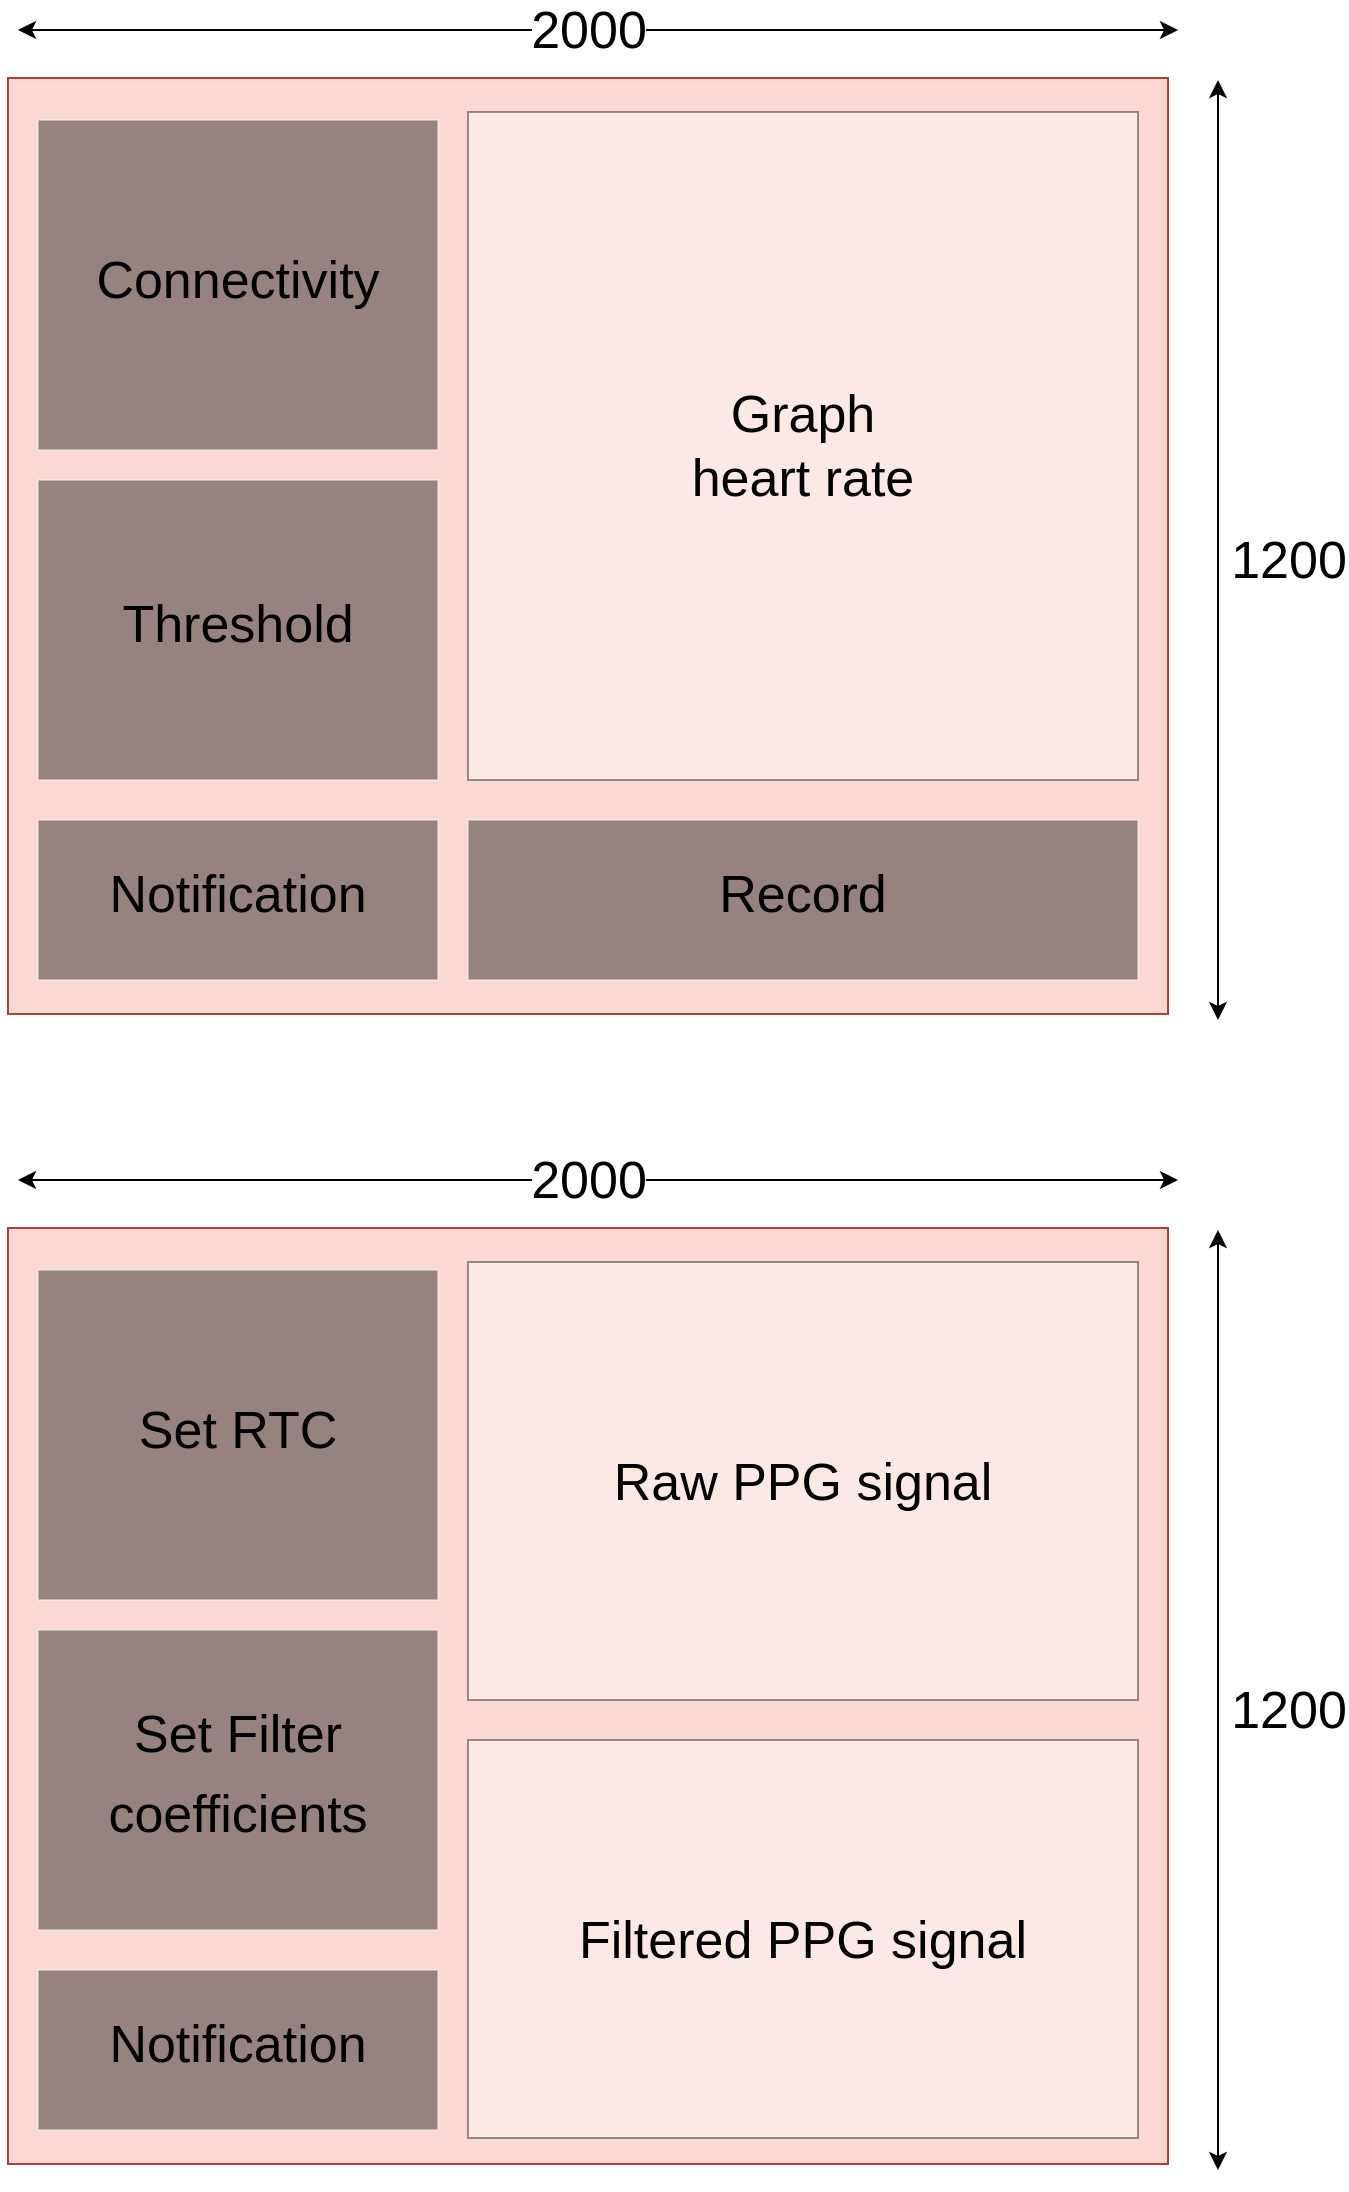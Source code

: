 <mxfile>
    <diagram id="IKoPhro0632xx9iPFfSu" name="OLED">
        <mxGraphModel dx="1744" dy="1251" grid="1" gridSize="5" guides="1" tooltips="1" connect="1" arrows="1" fold="1" page="0" pageScale="1" pageWidth="850" pageHeight="1100" math="0" shadow="0">
            <root>
                <mxCell id="0"/>
                <mxCell id="1" parent="0"/>
                <mxCell id="2" value="" style="rounded=0;whiteSpace=wrap;html=1;fillColor=#fad9d5;strokeColor=#ae4132;" parent="1" vertex="1">
                    <mxGeometry x="145" y="89" width="580" height="468" as="geometry"/>
                </mxCell>
                <mxCell id="3" value="&lt;font style=&quot;font-size: 26px;&quot;&gt;Graph&lt;br&gt;heart rate&lt;br&gt;&lt;/font&gt;" style="rounded=0;whiteSpace=wrap;html=1;opacity=40;imageWidth=24;imageHeight=24;" parent="1" vertex="1">
                    <mxGeometry x="375" y="106" width="335" height="334" as="geometry"/>
                </mxCell>
                <mxCell id="6" value="&lt;p style=&quot;line-height: 50%;&quot;&gt;&lt;font style=&quot;font-size: 26px;&quot;&gt;Connectivity&lt;/font&gt;&lt;/p&gt;" style="rounded=0;whiteSpace=wrap;html=1;fontSize=8;opacity=40;fillColor=#000000;strokeColor=#FFFFFF;" parent="1" vertex="1">
                    <mxGeometry x="160" y="110" width="200" height="165" as="geometry"/>
                </mxCell>
                <mxCell id="7" value="" style="endArrow=classic;startArrow=classic;html=1;" parent="1" edge="1">
                    <mxGeometry width="50" height="50" relative="1" as="geometry">
                        <mxPoint x="750" y="560" as="sourcePoint"/>
                        <mxPoint x="750" y="90" as="targetPoint"/>
                    </mxGeometry>
                </mxCell>
                <mxCell id="20" value="&lt;span style=&quot;font-size: 26px;&quot;&gt;1200&lt;/span&gt;" style="edgeLabel;html=1;align=center;verticalAlign=middle;resizable=0;points=[];fontSize=2;" parent="7" vertex="1" connectable="0">
                    <mxGeometry x="-0.053" y="1" relative="1" as="geometry">
                        <mxPoint x="36" y="-8" as="offset"/>
                    </mxGeometry>
                </mxCell>
                <mxCell id="9" value="" style="endArrow=classic;startArrow=classic;html=1;fontSize=5;" parent="1" edge="1">
                    <mxGeometry width="50" height="50" relative="1" as="geometry">
                        <mxPoint x="150" y="65" as="sourcePoint"/>
                        <mxPoint x="730" y="65" as="targetPoint"/>
                    </mxGeometry>
                </mxCell>
                <mxCell id="21" value="2000" style="edgeLabel;html=1;align=center;verticalAlign=middle;resizable=0;points=[];fontSize=26;" parent="9" vertex="1" connectable="0">
                    <mxGeometry x="-0.086" relative="1" as="geometry">
                        <mxPoint x="20" as="offset"/>
                    </mxGeometry>
                </mxCell>
                <mxCell id="14" value="&lt;p style=&quot;line-height: 50%;&quot;&gt;&lt;font style=&quot;font-size: 26px;&quot;&gt;Threshold&lt;/font&gt;&lt;/p&gt;" style="rounded=0;whiteSpace=wrap;html=1;fontSize=8;opacity=40;fillColor=#000000;strokeColor=#FFFFFF;" parent="1" vertex="1">
                    <mxGeometry x="160" y="290" width="200" height="150" as="geometry"/>
                </mxCell>
                <mxCell id="15" value="&lt;p style=&quot;line-height: 50%;&quot;&gt;&lt;font style=&quot;font-size: 26px;&quot;&gt;Notification&lt;/font&gt;&lt;/p&gt;" style="rounded=0;whiteSpace=wrap;html=1;fontSize=8;opacity=40;fillColor=#000000;strokeColor=#FFFFFF;" parent="1" vertex="1">
                    <mxGeometry x="160" y="460" width="200" height="80" as="geometry"/>
                </mxCell>
                <mxCell id="16" value="&lt;p style=&quot;line-height: 50%;&quot;&gt;&lt;span style=&quot;font-size: 26px;&quot;&gt;Record&lt;/span&gt;&lt;/p&gt;" style="rounded=0;whiteSpace=wrap;html=1;fontSize=8;opacity=40;fillColor=#000000;strokeColor=#FFFFFF;" parent="1" vertex="1">
                    <mxGeometry x="375" y="460" width="335" height="80" as="geometry"/>
                </mxCell>
                <mxCell id="22" value="" style="rounded=0;whiteSpace=wrap;html=1;fillColor=#fad9d5;strokeColor=#ae4132;" vertex="1" parent="1">
                    <mxGeometry x="145" y="664" width="580" height="468" as="geometry"/>
                </mxCell>
                <mxCell id="23" value="&lt;font style=&quot;font-size: 26px;&quot;&gt;Raw PPG signal&lt;br&gt;&lt;/font&gt;" style="rounded=0;whiteSpace=wrap;html=1;opacity=40;imageWidth=24;imageHeight=24;" vertex="1" parent="1">
                    <mxGeometry x="375" y="681" width="335" height="219" as="geometry"/>
                </mxCell>
                <mxCell id="24" value="&lt;p style=&quot;line-height: 50%;&quot;&gt;&lt;span style=&quot;font-size: 26px;&quot;&gt;Set RTC&lt;/span&gt;&lt;/p&gt;" style="rounded=0;whiteSpace=wrap;html=1;fontSize=8;opacity=40;fillColor=#000000;strokeColor=#FFFFFF;" vertex="1" parent="1">
                    <mxGeometry x="160" y="685" width="200" height="165" as="geometry"/>
                </mxCell>
                <mxCell id="25" value="" style="endArrow=classic;startArrow=classic;html=1;" edge="1" parent="1">
                    <mxGeometry width="50" height="50" relative="1" as="geometry">
                        <mxPoint x="750" y="1135" as="sourcePoint"/>
                        <mxPoint x="750" y="665" as="targetPoint"/>
                    </mxGeometry>
                </mxCell>
                <mxCell id="26" value="&lt;span style=&quot;font-size: 26px;&quot;&gt;1200&lt;/span&gt;" style="edgeLabel;html=1;align=center;verticalAlign=middle;resizable=0;points=[];fontSize=2;" vertex="1" connectable="0" parent="25">
                    <mxGeometry x="-0.053" y="1" relative="1" as="geometry">
                        <mxPoint x="36" y="-8" as="offset"/>
                    </mxGeometry>
                </mxCell>
                <mxCell id="27" value="" style="endArrow=classic;startArrow=classic;html=1;fontSize=5;" edge="1" parent="1">
                    <mxGeometry width="50" height="50" relative="1" as="geometry">
                        <mxPoint x="150" y="640" as="sourcePoint"/>
                        <mxPoint x="730" y="640" as="targetPoint"/>
                    </mxGeometry>
                </mxCell>
                <mxCell id="28" value="2000" style="edgeLabel;html=1;align=center;verticalAlign=middle;resizable=0;points=[];fontSize=26;" vertex="1" connectable="0" parent="27">
                    <mxGeometry x="-0.086" relative="1" as="geometry">
                        <mxPoint x="20" as="offset"/>
                    </mxGeometry>
                </mxCell>
                <mxCell id="29" value="&lt;p style=&quot;line-height: 405%;&quot;&gt;&lt;span style=&quot;font-size: 26px;&quot;&gt;Set Filter coefficients&lt;/span&gt;&lt;/p&gt;" style="rounded=0;whiteSpace=wrap;html=1;fontSize=8;opacity=40;fillColor=#000000;strokeColor=#FFFFFF;" vertex="1" parent="1">
                    <mxGeometry x="160" y="865" width="200" height="150" as="geometry"/>
                </mxCell>
                <mxCell id="30" value="&lt;p style=&quot;line-height: 50%;&quot;&gt;&lt;font style=&quot;font-size: 26px;&quot;&gt;Notification&lt;/font&gt;&lt;/p&gt;" style="rounded=0;whiteSpace=wrap;html=1;fontSize=8;opacity=40;fillColor=#000000;strokeColor=#FFFFFF;" vertex="1" parent="1">
                    <mxGeometry x="160" y="1035" width="200" height="80" as="geometry"/>
                </mxCell>
                <mxCell id="32" value="&lt;span style=&quot;font-size: 26px;&quot;&gt;Filtered PPG signal&lt;/span&gt;" style="rounded=0;whiteSpace=wrap;html=1;opacity=40;imageWidth=24;imageHeight=24;" vertex="1" parent="1">
                    <mxGeometry x="375" y="920" width="335" height="199" as="geometry"/>
                </mxCell>
            </root>
        </mxGraphModel>
    </diagram>
    <diagram id="Yfab8qHF7EpSdcHT0URQ" name="App">
        <mxGraphModel dx="538" dy="371" grid="1" gridSize="10" guides="1" tooltips="1" connect="1" arrows="1" fold="1" page="1" pageScale="1" pageWidth="850" pageHeight="1100" math="0" shadow="0">
            <root>
                <mxCell id="0"/>
                <mxCell id="1" parent="0"/>
                <mxCell id="KxarDFGGs3me0MCU-3dp-2" value="" style="rounded=0;whiteSpace=wrap;html=1;fontSize=4;fillColor=#000000;" vertex="1" parent="1">
                    <mxGeometry x="320" y="360" width="400" height="240" as="geometry"/>
                </mxCell>
                <mxCell id="KxarDFGGs3me0MCU-3dp-3" value="" style="rounded=0;whiteSpace=wrap;html=1;fontSize=4;fillColor=#000000;" vertex="1" parent="1">
                    <mxGeometry x="460" y="450" width="120" height="60" as="geometry"/>
                </mxCell>
            </root>
        </mxGraphModel>
    </diagram>
</mxfile>